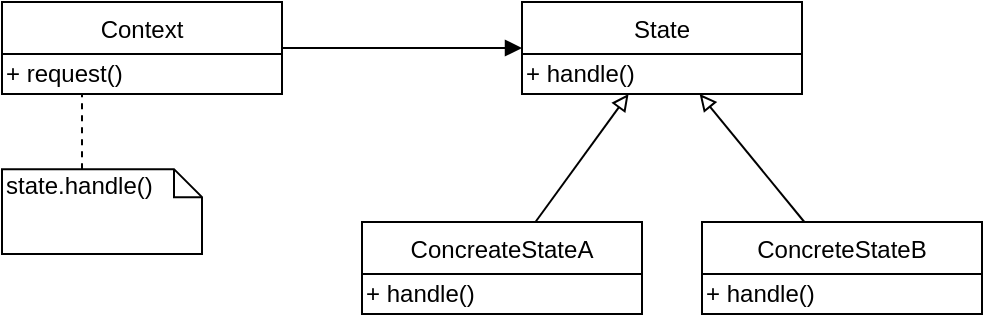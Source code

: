 <mxfile version="12.6.5" type="device"><diagram id="dOcPQ1j5IRJVbaSAQ8ft" name="第 1 页"><mxGraphModel dx="509" dy="599" grid="1" gridSize="10" guides="1" tooltips="1" connect="1" arrows="1" fold="1" page="1" pageScale="1" pageWidth="827" pageHeight="1169" math="0" shadow="0"><root><mxCell id="0"/><mxCell id="1" parent="0"/><mxCell id="WEBiCF3QMn6gTOmCFBiZ-15" style="edgeStyle=none;rounded=0;orthogonalLoop=1;jettySize=auto;html=1;endArrow=block;endFill=1;" edge="1" parent="1" source="WEBiCF3QMn6gTOmCFBiZ-1" target="WEBiCF3QMn6gTOmCFBiZ-6"><mxGeometry relative="1" as="geometry"/></mxCell><mxCell id="WEBiCF3QMn6gTOmCFBiZ-1" value="Context" style="swimlane;fontStyle=0;childLayout=stackLayout;horizontal=1;startSize=26;fillColor=none;horizontalStack=0;resizeParent=1;resizeParentMax=0;resizeLast=0;collapsible=1;marginBottom=0;" vertex="1" parent="1"><mxGeometry x="60" y="220" width="140" height="46" as="geometry"/></mxCell><mxCell id="WEBiCF3QMn6gTOmCFBiZ-5" value="+ request()" style="text;html=1;align=left;verticalAlign=middle;resizable=0;points=[];autosize=1;" vertex="1" parent="WEBiCF3QMn6gTOmCFBiZ-1"><mxGeometry y="26" width="140" height="20" as="geometry"/></mxCell><mxCell id="WEBiCF3QMn6gTOmCFBiZ-6" value="State" style="swimlane;fontStyle=0;childLayout=stackLayout;horizontal=1;startSize=26;fillColor=none;horizontalStack=0;resizeParent=1;resizeParentMax=0;resizeLast=0;collapsible=1;marginBottom=0;" vertex="1" parent="1"><mxGeometry x="320" y="220" width="140" height="46" as="geometry"/></mxCell><mxCell id="WEBiCF3QMn6gTOmCFBiZ-7" value="+ handle()" style="text;html=1;align=left;verticalAlign=middle;resizable=0;points=[];autosize=1;" vertex="1" parent="WEBiCF3QMn6gTOmCFBiZ-6"><mxGeometry y="26" width="140" height="20" as="geometry"/></mxCell><mxCell id="WEBiCF3QMn6gTOmCFBiZ-13" style="rounded=0;orthogonalLoop=1;jettySize=auto;html=1;endArrow=block;endFill=0;" edge="1" parent="1" source="WEBiCF3QMn6gTOmCFBiZ-8" target="WEBiCF3QMn6gTOmCFBiZ-6"><mxGeometry relative="1" as="geometry"/></mxCell><mxCell id="WEBiCF3QMn6gTOmCFBiZ-8" value="ConcreateStateA" style="swimlane;fontStyle=0;childLayout=stackLayout;horizontal=1;startSize=26;fillColor=none;horizontalStack=0;resizeParent=1;resizeParentMax=0;resizeLast=0;collapsible=1;marginBottom=0;" vertex="1" parent="1"><mxGeometry x="240" y="330" width="140" height="46" as="geometry"/></mxCell><mxCell id="WEBiCF3QMn6gTOmCFBiZ-9" value="+ handle()" style="text;html=1;align=left;verticalAlign=middle;resizable=0;points=[];autosize=1;" vertex="1" parent="WEBiCF3QMn6gTOmCFBiZ-8"><mxGeometry y="26" width="140" height="20" as="geometry"/></mxCell><mxCell id="WEBiCF3QMn6gTOmCFBiZ-14" style="rounded=0;orthogonalLoop=1;jettySize=auto;html=1;endArrow=block;endFill=0;" edge="1" parent="1" source="WEBiCF3QMn6gTOmCFBiZ-10" target="WEBiCF3QMn6gTOmCFBiZ-6"><mxGeometry relative="1" as="geometry"/></mxCell><mxCell id="WEBiCF3QMn6gTOmCFBiZ-10" value="ConcreteStateB" style="swimlane;fontStyle=0;childLayout=stackLayout;horizontal=1;startSize=26;fillColor=none;horizontalStack=0;resizeParent=1;resizeParentMax=0;resizeLast=0;collapsible=1;marginBottom=0;" vertex="1" parent="1"><mxGeometry x="410" y="330" width="140" height="46" as="geometry"/></mxCell><mxCell id="WEBiCF3QMn6gTOmCFBiZ-11" value="+ handle()" style="text;html=1;align=left;verticalAlign=middle;resizable=0;points=[];autosize=1;" vertex="1" parent="WEBiCF3QMn6gTOmCFBiZ-10"><mxGeometry y="26" width="140" height="20" as="geometry"/></mxCell><mxCell id="WEBiCF3QMn6gTOmCFBiZ-18" value="" style="group" vertex="1" connectable="0" parent="1"><mxGeometry x="60" y="266" width="100" height="80" as="geometry"/></mxCell><mxCell id="WEBiCF3QMn6gTOmCFBiZ-16" value="state.handle()" style="shape=note;whiteSpace=wrap;html=1;size=14;verticalAlign=top;align=left;spacingTop=-6;" vertex="1" parent="WEBiCF3QMn6gTOmCFBiZ-18"><mxGeometry y="37.576" width="100" height="42.424" as="geometry"/></mxCell><mxCell id="WEBiCF3QMn6gTOmCFBiZ-17" value="" style="endArrow=none;dashed=1;html=1;" edge="1" parent="WEBiCF3QMn6gTOmCFBiZ-18"><mxGeometry width="50" height="50" relative="1" as="geometry"><mxPoint x="40" y="37.576" as="sourcePoint"/><mxPoint x="40" as="targetPoint"/></mxGeometry></mxCell></root></mxGraphModel></diagram></mxfile>